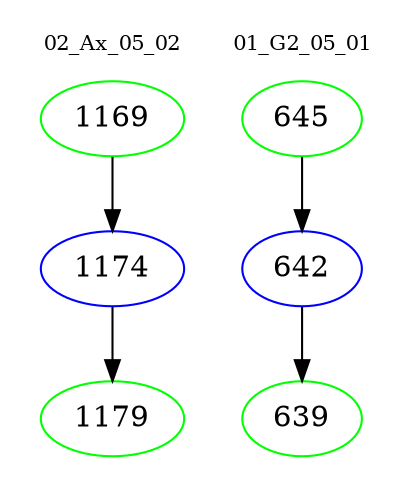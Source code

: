 digraph{
subgraph cluster_0 {
color = white
label = "02_Ax_05_02";
fontsize=10;
T0_1169 [label="1169", color="green"]
T0_1169 -> T0_1174 [color="black"]
T0_1174 [label="1174", color="blue"]
T0_1174 -> T0_1179 [color="black"]
T0_1179 [label="1179", color="green"]
}
subgraph cluster_1 {
color = white
label = "01_G2_05_01";
fontsize=10;
T1_645 [label="645", color="green"]
T1_645 -> T1_642 [color="black"]
T1_642 [label="642", color="blue"]
T1_642 -> T1_639 [color="black"]
T1_639 [label="639", color="green"]
}
}
